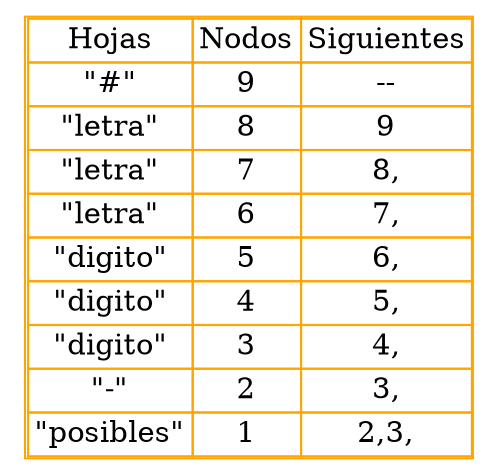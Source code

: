 digraph G{
tbl [
shape=plaintext
label=<
<table color='orange' cellspacing='0'>
<tr><td>Hojas</td><td>Nodos</td><td>Siguientes</td></tr>
<tr><td>"#"</td><td>9</td><td>--</td></tr>
<tr><td>"letra"</td><td>8</td><td>9</td></tr>
<tr><td>"letra"</td><td>7</td><td>8,</td></tr>
<tr><td>"letra"</td><td>6</td><td>7,</td></tr>
<tr><td>"digito"</td><td>5</td><td>6,</td></tr>
<tr><td>"digito"</td><td>4</td><td>5,</td></tr>
<tr><td>"digito"</td><td>3</td><td>4,</td></tr>
<tr><td>"-"</td><td>2</td><td>3,</td></tr>
<tr><td>"posibles"</td><td>1</td><td>2,3,</td></tr>
</table>
>];
}
